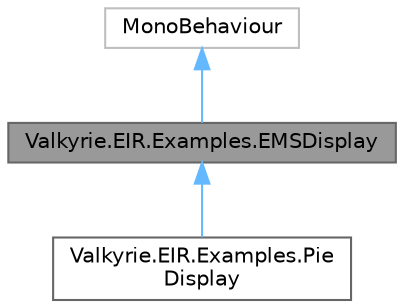 digraph "Valkyrie.EIR.Examples.EMSDisplay"
{
 // LATEX_PDF_SIZE
  bgcolor="transparent";
  edge [fontname=Helvetica,fontsize=10,labelfontname=Helvetica,labelfontsize=10];
  node [fontname=Helvetica,fontsize=10,shape=box,height=0.2,width=0.4];
  Node1 [id="Node000001",label="Valkyrie.EIR.Examples.EMSDisplay",height=0.2,width=0.4,color="gray40", fillcolor="grey60", style="filled", fontcolor="black",tooltip="Example visual output for EMS signal levels."];
  Node2 -> Node1 [id="edge1_Node000001_Node000002",dir="back",color="steelblue1",style="solid",tooltip=" "];
  Node2 [id="Node000002",label="MonoBehaviour",height=0.2,width=0.4,color="grey75", fillcolor="white", style="filled",tooltip=" "];
  Node1 -> Node3 [id="edge2_Node000001_Node000003",dir="back",color="steelblue1",style="solid",tooltip=" "];
  Node3 [id="Node000003",label="Valkyrie.EIR.Examples.Pie\lDisplay",height=0.2,width=0.4,color="gray40", fillcolor="white", style="filled",URL="$d4/dc3/class_valkyrie_1_1_e_i_r_1_1_examples_1_1_pie_display.html",tooltip="Overrides EMSDisplay example and visualises as a pie."];
}
